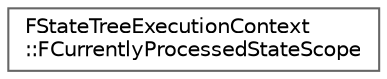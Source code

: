 digraph "Graphical Class Hierarchy"
{
 // INTERACTIVE_SVG=YES
 // LATEX_PDF_SIZE
  bgcolor="transparent";
  edge [fontname=Helvetica,fontsize=10,labelfontname=Helvetica,labelfontsize=10];
  node [fontname=Helvetica,fontsize=10,shape=box,height=0.2,width=0.4];
  rankdir="LR";
  Node0 [id="Node000000",label="FStateTreeExecutionContext\l::FCurrentlyProcessedStateScope",height=0.2,width=0.4,color="grey40", fillcolor="white", style="filled",URL="$d8/d27/structFStateTreeExecutionContext_1_1FCurrentlyProcessedStateScope.html",tooltip="Helper struct to track currently processed state."];
}
